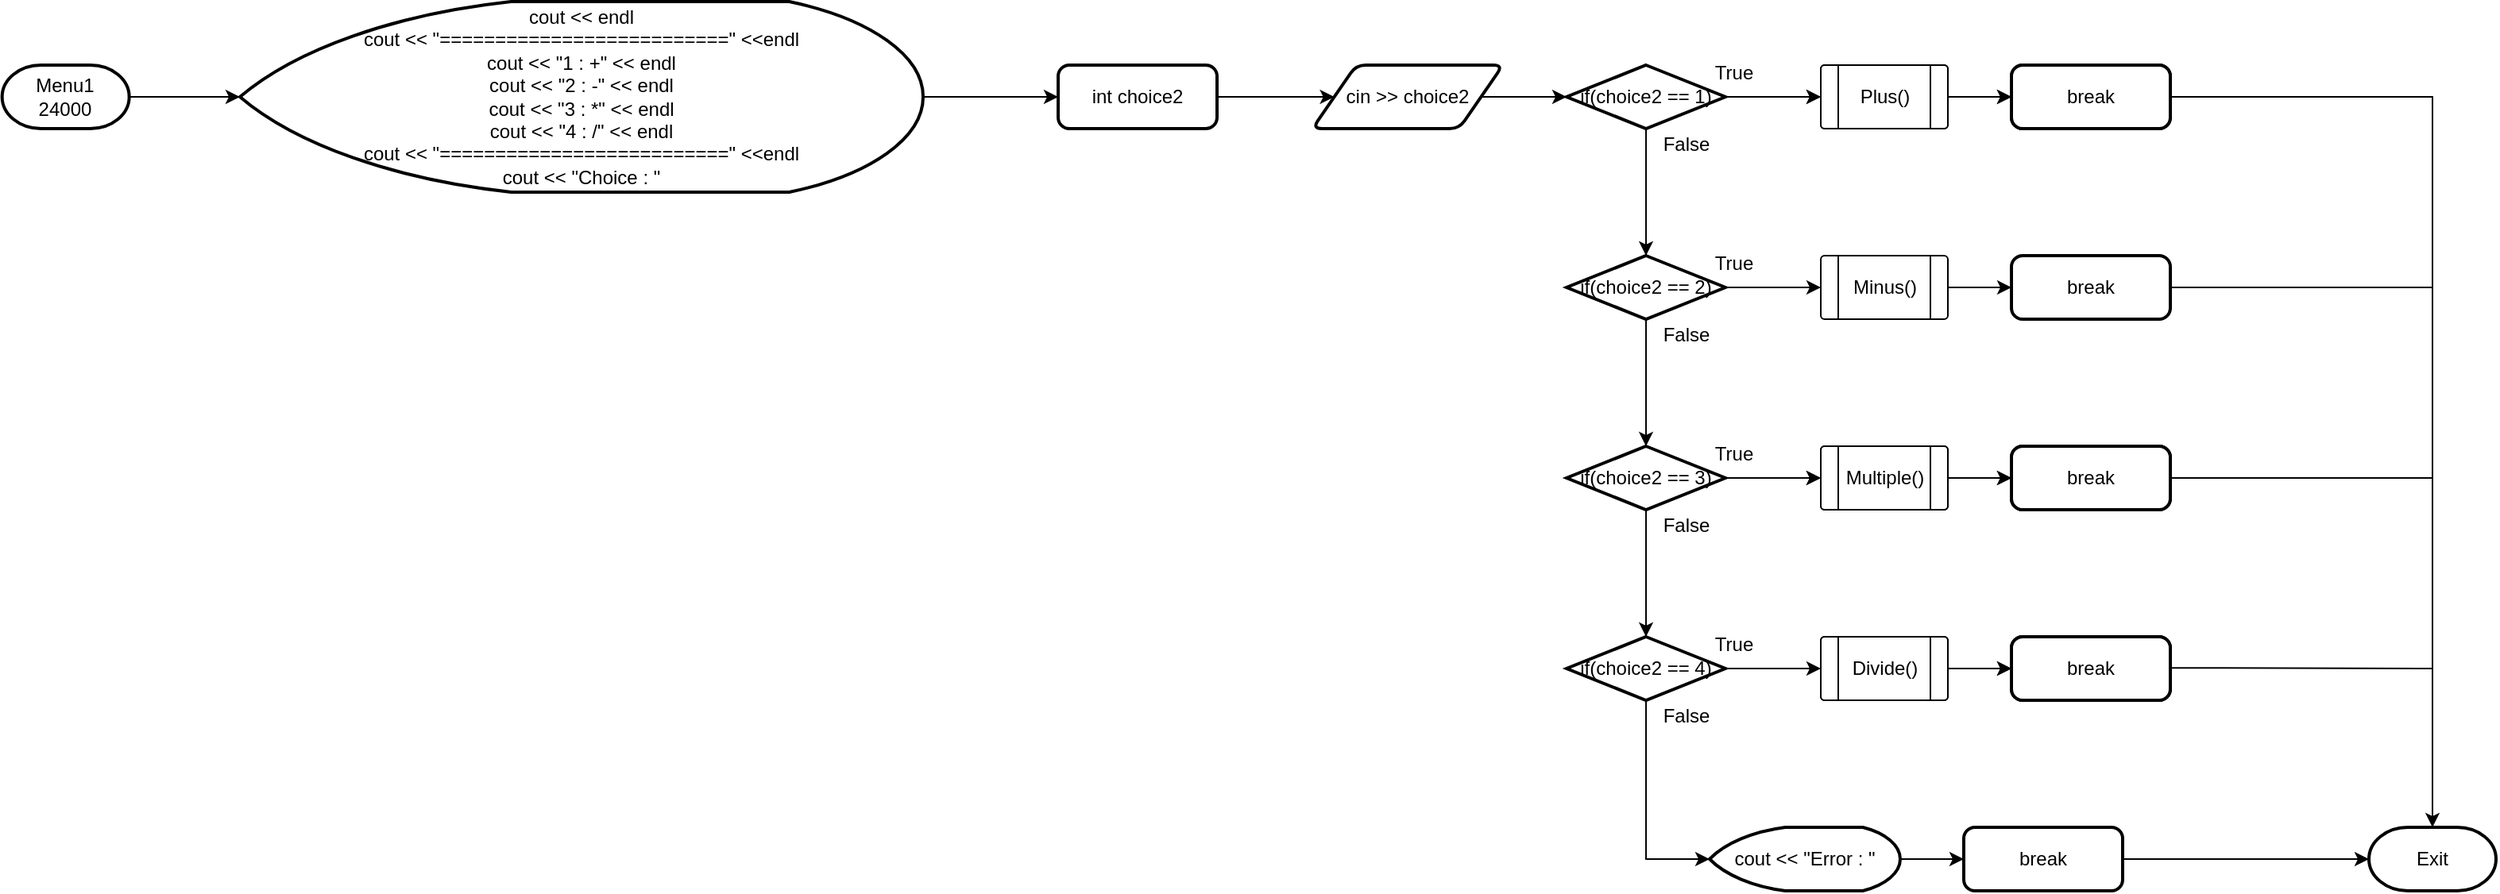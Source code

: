 <mxfile version="20.5.2" type="device"><diagram id="4euqKIPCQGbm8Bl3GkUz" name="Page-1"><mxGraphModel dx="-1128" dy="832" grid="1" gridSize="10" guides="1" tooltips="1" connect="1" arrows="1" fold="1" page="1" pageScale="1" pageWidth="850" pageHeight="1100" math="0" shadow="0"><root><mxCell id="0"/><mxCell id="1" parent="0"/><mxCell id="2s7D91SaxI3xiYmXIKI9-1" value="" style="edgeStyle=orthogonalEdgeStyle;rounded=0;orthogonalLoop=1;jettySize=auto;html=1;exitX=1;exitY=0.5;exitDx=0;exitDy=0;exitPerimeter=0;" edge="1" parent="1" source="2s7D91SaxI3xiYmXIKI9-63" target="2s7D91SaxI3xiYmXIKI9-3"><mxGeometry relative="1" as="geometry"><mxPoint x="3135" y="700" as="sourcePoint"/></mxGeometry></mxCell><mxCell id="2s7D91SaxI3xiYmXIKI9-2" value="" style="edgeStyle=orthogonalEdgeStyle;rounded=0;orthogonalLoop=1;jettySize=auto;html=1;" edge="1" parent="1" source="2s7D91SaxI3xiYmXIKI9-3" target="2s7D91SaxI3xiYmXIKI9-65"><mxGeometry relative="1" as="geometry"/></mxCell><mxCell id="2s7D91SaxI3xiYmXIKI9-3" value="cout &amp;lt;&amp;lt; endl&lt;br&gt;cout &amp;lt;&amp;lt; &quot;==========================&quot; &amp;lt;&amp;lt;endl&lt;br&gt;cout &amp;lt;&amp;lt; &quot;1 : +&quot; &amp;lt;&amp;lt; endl&lt;br&gt;cout &amp;lt;&amp;lt; &quot;2 : -&quot; &amp;lt;&amp;lt; endl&lt;br&gt;cout &amp;lt;&amp;lt; &quot;3 : *&quot; &amp;lt;&amp;lt; endl&lt;br&gt;cout &amp;lt;&amp;lt; &quot;4 : /&quot; &amp;lt;&amp;lt; endl&lt;br&gt;cout &amp;lt;&amp;lt; &quot;==========================&quot; &amp;lt;&amp;lt;endl&lt;br&gt;cout &amp;lt;&amp;lt; &quot;Choice : &quot;" style="strokeWidth=2;html=1;shape=mxgraph.flowchart.display;whiteSpace=wrap;" vertex="1" parent="1"><mxGeometry x="3205" y="640" width="430" height="120" as="geometry"/></mxCell><mxCell id="2s7D91SaxI3xiYmXIKI9-4" value="" style="edgeStyle=orthogonalEdgeStyle;rounded=0;orthogonalLoop=1;jettySize=auto;html=1;" edge="1" parent="1" source="2s7D91SaxI3xiYmXIKI9-5" target="2s7D91SaxI3xiYmXIKI9-8"><mxGeometry relative="1" as="geometry"/></mxCell><mxCell id="2s7D91SaxI3xiYmXIKI9-5" value="cin &amp;gt;&amp;gt; choice2" style="shape=parallelogram;html=1;strokeWidth=2;perimeter=parallelogramPerimeter;whiteSpace=wrap;rounded=1;arcSize=12;size=0.23;" vertex="1" parent="1"><mxGeometry x="3880" y="680" width="120" height="40" as="geometry"/></mxCell><mxCell id="2s7D91SaxI3xiYmXIKI9-6" value="" style="edgeStyle=orthogonalEdgeStyle;rounded=0;orthogonalLoop=1;jettySize=auto;html=1;" edge="1" parent="1" source="2s7D91SaxI3xiYmXIKI9-8" target="2s7D91SaxI3xiYmXIKI9-10"><mxGeometry relative="1" as="geometry"/></mxCell><mxCell id="2s7D91SaxI3xiYmXIKI9-7" value="" style="edgeStyle=orthogonalEdgeStyle;rounded=0;orthogonalLoop=1;jettySize=auto;html=1;" edge="1" parent="1" source="2s7D91SaxI3xiYmXIKI9-8" target="2s7D91SaxI3xiYmXIKI9-11"><mxGeometry relative="1" as="geometry"><Array as="points"><mxPoint x="4220" y="700"/></Array></mxGeometry></mxCell><mxCell id="2s7D91SaxI3xiYmXIKI9-8" value="if(choice2 == 1)&lt;span style=&quot;color: rgba(0, 0, 0, 0); font-family: monospace; font-size: 0px; text-align: start;&quot;&gt;%3CmxGraphModel%3E%3Croot%3E%3CmxCell%20id%3D%220%22%2F%3E%3CmxCell%20id%3D%221%22%20parent%3D%220%22%2F%3E%3CmxCell%20id%3D%222%22%20value%3D%22case%201%22%20style%3D%22strokeWidth%3D2%3Bhtml%3D1%3Bshape%3Dmxgraph.flowchart.decision%3BwhiteSpace%3Dwrap%3B%22%20vertex%3D%221%22%20parent%3D%221%22%3E%3CmxGeometry%20x%3D%22630%22%20y%3D%221440%22%20width%3D%22100%22%20height%3D%2240%22%20as%3D%22geometry%22%2F%3E%3C%2FmxCell%3E%3C%2Froot%3E%3C%2FmxGraphModel%3E&lt;/span&gt;&lt;span style=&quot;color: rgba(0, 0, 0, 0); font-family: monospace; font-size: 0px; text-align: start;&quot;&gt;%3CmxGraphModel%3E%3Croot%3E%3CmxCell%20id%3D%220%22%2F%3E%3CmxCell%20id%3D%221%22%20parent%3D%220%22%2F%3E%3CmxCell%20id%3D%222%22%20value%3D%22case%201%22%20style%3D%22strokeWidth%3D2%3Bhtml%3D1%3Bshape%3Dmxgraph.flowchart.decision%3BwhiteSpace%3Dwrap%3B%22%20vertex%3D%221%22%20parent%3D%221%22%3E%3CmxGeometry%20x%3D%22630%22%20y%3D%221440%22%20width%3D%22100%22%20height%3D%2240%22%20as%3D%22geometry%22%2F%3E%3C%2FmxCell%3E%3C%2Froot%3E%3C%2FmxGraphModel%3E&lt;/span&gt;" style="strokeWidth=2;html=1;shape=mxgraph.flowchart.decision;whiteSpace=wrap;" vertex="1" parent="1"><mxGeometry x="4040" y="680" width="100" height="40" as="geometry"/></mxCell><mxCell id="2s7D91SaxI3xiYmXIKI9-9" value="" style="edgeStyle=orthogonalEdgeStyle;rounded=0;orthogonalLoop=1;jettySize=auto;html=1;" edge="1" parent="1" source="2s7D91SaxI3xiYmXIKI9-10" target="2s7D91SaxI3xiYmXIKI9-26"><mxGeometry relative="1" as="geometry"/></mxCell><mxCell id="2s7D91SaxI3xiYmXIKI9-10" value="if(choice2 == 2)&lt;span style=&quot;color: rgba(0, 0, 0, 0); font-family: monospace; font-size: 0px; text-align: start;&quot;&gt;%3CmxGraphModel%3E%3Croot%3E%3CmxCell%20id%3D%220%22%2F%3E%3CmxCell%20id%3D%221%22%20parent%3D%220%22%2F%3E%3CmxCell%20id%3D%222%22%20value%3D%22case%201%22%20style%3D%22strokeWidth%3D2%3Bhtml%3D1%3Bshape%3Dmxgraph.flowchart.decision%3BwhiteSpace%3Dwrap%3B%22%20vertex%3D%221%22%20parent%3D%221%22%3E%3CmxGeometry%20x%3D%22630%22%20y%3D%221440%22%20width%3D%22100%22%20height%3D%2240%22%20as%3D%22geometry%22%2F%3E%3C%2FmxCell%3E%3C%2Froot%3E%3C%2FmxGraphModel%3E&lt;/span&gt;&lt;span style=&quot;color: rgba(0, 0, 0, 0); font-family: monospace; font-size: 0px; text-align: start;&quot;&gt;%3CmxGraphModel%3E%3Croot%3E%3CmxCell%20id%3D%220%22%2F%3E%3CmxCell%20id%3D%221%22%20parent%3D%220%22%2F%3E%3CmxCell%20id%3D%222%22%20value%3D%22case%201%22%20style%3D%22strokeWidth%3D2%3Bhtml%3D1%3Bshape%3Dmxgraph.flowchart.decision%3BwhiteSpace%3Dwrap%3B%22%20vertex%3D%221%22%20parent%3D%221%22%3E%3CmxGeometry%20x%3D%22630%22%20y%3D%221440%22%20width%3D%22100%22%20height%3D%2240%22%20as%3D%22geometry%22%2F%3E%3C%2FmxCell%3E%3C%2Froot%3E%3C%2FmxGraphModel%3E)&lt;/span&gt;" style="strokeWidth=2;html=1;shape=mxgraph.flowchart.decision;whiteSpace=wrap;" vertex="1" parent="1"><mxGeometry x="4040" y="800" width="100" height="40" as="geometry"/></mxCell><mxCell id="2s7D91SaxI3xiYmXIKI9-11" value="" style="verticalLabelPosition=bottom;verticalAlign=top;html=1;shape=process;whiteSpace=wrap;rounded=1;size=0.14;arcSize=6;fillColor=default;" vertex="1" parent="1"><mxGeometry x="4200" y="680" width="80" height="40" as="geometry"/></mxCell><mxCell id="2s7D91SaxI3xiYmXIKI9-12" value="" style="edgeStyle=orthogonalEdgeStyle;rounded=0;orthogonalLoop=1;jettySize=auto;html=1;exitX=1;exitY=0.5;exitDx=0;exitDy=0;" edge="1" parent="1" source="2s7D91SaxI3xiYmXIKI9-11" target="2s7D91SaxI3xiYmXIKI9-14"><mxGeometry relative="1" as="geometry"><mxPoint x="4220" y="770" as="sourcePoint"/></mxGeometry></mxCell><mxCell id="2s7D91SaxI3xiYmXIKI9-13" value="Plus()" style="text;html=1;align=center;verticalAlign=middle;resizable=0;points=[];autosize=1;strokeColor=none;fillColor=none;" vertex="1" parent="1"><mxGeometry x="4215" y="685" width="50" height="30" as="geometry"/></mxCell><mxCell id="2s7D91SaxI3xiYmXIKI9-14" value="break" style="rounded=1;whiteSpace=wrap;html=1;absoluteArcSize=1;arcSize=14;strokeWidth=2;" vertex="1" parent="1"><mxGeometry x="4320" y="680" width="100" height="40" as="geometry"/></mxCell><mxCell id="2s7D91SaxI3xiYmXIKI9-15" value="" style="edgeStyle=orthogonalEdgeStyle;rounded=0;orthogonalLoop=1;jettySize=auto;html=1;" edge="1" parent="1" target="2s7D91SaxI3xiYmXIKI9-16"><mxGeometry relative="1" as="geometry"><mxPoint x="4140" y="700.0" as="sourcePoint"/><Array as="points"><mxPoint x="4220" y="700"/></Array></mxGeometry></mxCell><mxCell id="2s7D91SaxI3xiYmXIKI9-16" value="" style="verticalLabelPosition=bottom;verticalAlign=top;html=1;shape=process;whiteSpace=wrap;rounded=1;size=0.14;arcSize=6;fillColor=default;" vertex="1" parent="1"><mxGeometry x="4200" y="680" width="80" height="40" as="geometry"/></mxCell><mxCell id="2s7D91SaxI3xiYmXIKI9-17" value="" style="edgeStyle=orthogonalEdgeStyle;rounded=0;orthogonalLoop=1;jettySize=auto;html=1;exitX=1;exitY=0.5;exitDx=0;exitDy=0;" edge="1" parent="1" source="2s7D91SaxI3xiYmXIKI9-16" target="2s7D91SaxI3xiYmXIKI9-19"><mxGeometry relative="1" as="geometry"><mxPoint x="4220" y="770" as="sourcePoint"/></mxGeometry></mxCell><mxCell id="2s7D91SaxI3xiYmXIKI9-18" value="Plus()" style="text;html=1;align=center;verticalAlign=middle;resizable=0;points=[];autosize=1;strokeColor=none;fillColor=none;" vertex="1" parent="1"><mxGeometry x="4215" y="685" width="50" height="30" as="geometry"/></mxCell><mxCell id="2s7D91SaxI3xiYmXIKI9-19" value="break" style="rounded=1;whiteSpace=wrap;html=1;absoluteArcSize=1;arcSize=14;strokeWidth=2;" vertex="1" parent="1"><mxGeometry x="4320" y="680" width="100" height="40" as="geometry"/></mxCell><mxCell id="2s7D91SaxI3xiYmXIKI9-20" value="" style="edgeStyle=orthogonalEdgeStyle;rounded=0;orthogonalLoop=1;jettySize=auto;html=1;exitX=1;exitY=0.5;exitDx=0;exitDy=0;exitPerimeter=0;" edge="1" parent="1" source="2s7D91SaxI3xiYmXIKI9-10" target="2s7D91SaxI3xiYmXIKI9-21"><mxGeometry relative="1" as="geometry"><mxPoint x="4140" y="820" as="sourcePoint"/><Array as="points"/></mxGeometry></mxCell><mxCell id="2s7D91SaxI3xiYmXIKI9-21" value="" style="verticalLabelPosition=bottom;verticalAlign=top;html=1;shape=process;whiteSpace=wrap;rounded=1;size=0.14;arcSize=6;fillColor=default;" vertex="1" parent="1"><mxGeometry x="4200" y="800" width="80" height="40" as="geometry"/></mxCell><mxCell id="2s7D91SaxI3xiYmXIKI9-22" value="" style="edgeStyle=orthogonalEdgeStyle;rounded=0;orthogonalLoop=1;jettySize=auto;html=1;exitX=1;exitY=0.5;exitDx=0;exitDy=0;" edge="1" parent="1" source="2s7D91SaxI3xiYmXIKI9-21" target="2s7D91SaxI3xiYmXIKI9-24"><mxGeometry relative="1" as="geometry"><mxPoint x="4220" y="890" as="sourcePoint"/></mxGeometry></mxCell><mxCell id="2s7D91SaxI3xiYmXIKI9-23" value="Minus()" style="text;html=1;align=center;verticalAlign=middle;resizable=0;points=[];autosize=1;strokeColor=none;fillColor=none;" vertex="1" parent="1"><mxGeometry x="4210" y="805" width="60" height="30" as="geometry"/></mxCell><mxCell id="2s7D91SaxI3xiYmXIKI9-24" value="break" style="rounded=1;whiteSpace=wrap;html=1;absoluteArcSize=1;arcSize=14;strokeWidth=2;" vertex="1" parent="1"><mxGeometry x="4320" y="800" width="100" height="40" as="geometry"/></mxCell><mxCell id="2s7D91SaxI3xiYmXIKI9-25" value="" style="edgeStyle=orthogonalEdgeStyle;rounded=0;orthogonalLoop=1;jettySize=auto;html=1;" edge="1" parent="1" source="2s7D91SaxI3xiYmXIKI9-26" target="2s7D91SaxI3xiYmXIKI9-27"><mxGeometry relative="1" as="geometry"/></mxCell><mxCell id="2s7D91SaxI3xiYmXIKI9-26" value="if(choice2 == 3)&lt;span style=&quot;color: rgba(0, 0, 0, 0); font-family: monospace; font-size: 0px; text-align: start;&quot;&gt;%3CmxGraphModel%3E%3Croot%3E%3CmxCell%20id%3D%220%22%2F%3E%3CmxCell%20id%3D%221%22%20parent%3D%220%22%2F%3E%3CmxCell%20id%3D%222%22%20value%3D%22case%201%22%20style%3D%22strokeWidth%3D2%3Bhtml%3D1%3Bshape%3Dmxgraph.flowchart.decision%3BwhiteSpace%3Dwrap%3B%22%20vertex%3D%221%22%20parent%3D%221%22%3E%3CmxGeometry%20x%3D%22630%22%20y%3D%221440%22%20width%3D%22100%22%20height%3D%2240%22%20as%3D%22geometry%22%2F%3E%3C%2FmxCell%3E%3C%2Froot%3E%3C%2FmxGraphModel%3E&lt;/span&gt;&lt;span style=&quot;color: rgba(0, 0, 0, 0); font-family: monospace; font-size: 0px; text-align: start;&quot;&gt;%3CmxGraphModel%3E%3Croot%3E%3CmxCell%20id%3D%220%22%2F%3E%3CmxCell%20id%3D%221%22%20parent%3D%220%22%2F%3E%3CmxCell%20id%3D%222%22%20value%3D%22case%201%22%20style%3D%22strokeWidth%3D2%3Bhtml%3D1%3Bshape%3Dmxgraph.flowchart.decision%3BwhiteSpace%3Dwrap%3B%22%20vertex%3D%221%22%20parent%3D%221%22%3E%3CmxGeometry%20x%3D%22630%22%20y%3D%221440%22%20width%3D%22100%22%20height%3D%2240%22%20as%3D%22geometry%22%2F%3E%3C%2FmxCell%3E%3C%2Froot%3E%3C%2FmxGraphModel%3E&lt;/span&gt;" style="strokeWidth=2;html=1;shape=mxgraph.flowchart.decision;whiteSpace=wrap;" vertex="1" parent="1"><mxGeometry x="4040" y="920" width="100" height="40" as="geometry"/></mxCell><mxCell id="2s7D91SaxI3xiYmXIKI9-27" value="if(choice2 == 4)&lt;span style=&quot;color: rgba(0, 0, 0, 0); font-family: monospace; font-size: 0px; text-align: start;&quot;&gt;%3CmxGraphModel%3E%3Croot%3E%3CmxCell%20id%3D%220%22%2F%3E%3CmxCell%20id%3D%221%22%20parent%3D%220%22%2F%3E%3CmxCell%20id%3D%222%22%20value%3D%22case%201%22%20style%3D%22strokeWidth%3D2%3Bhtml%3D1%3Bshape%3Dmxgraph.flowchart.decision%3BwhiteSpace%3Dwrap%3B%22%20vertex%3D%221%22%20parent%3D%221%22%3E%3CmxGeometry%20x%3D%22630%22%20y%3D%221440%22%20width%3D%22100%22%20height%3D%2240%22%20as%3D%22geometry%22%2F%3E%3C%2FmxCell%3E%3C%2Froot%3E%3C%2FmxGraphModel%3E&lt;/span&gt;&lt;span style=&quot;color: rgba(0, 0, 0, 0); font-family: monospace; font-size: 0px; text-align: start;&quot;&gt;%3CmxGraphModel%3E%3Croot%3E%3CmxCell%20id%3D%220%22%2F%3E%3CmxCell%20id%3D%221%22%20parent%3D%220%22%2F%3E%3CmxCell%20id%3D%222%22%20value%3D%22case%201%22%20style%3D%22strokeWidth%3D2%3Bhtml%3D1%3Bshape%3Dmxgraph.flowchart.decision%3BwhiteSpace%3Dwrap%3B%22%20vertex%3D%221%22%20parent%3D%221%22%3E%3CmxGeometry%20x%3D%22630%22%20y%3D%221440%22%20width%3D%22100%22%20height%3D%2240%22%20as%3D%22geometry%22%2F%3E%3C%2FmxCell%3E%3C%2Froot%3E%3C%2FmxGraphModel%3E&lt;/span&gt;" style="strokeWidth=2;html=1;shape=mxgraph.flowchart.decision;whiteSpace=wrap;" vertex="1" parent="1"><mxGeometry x="4040" y="1040" width="100" height="40" as="geometry"/></mxCell><mxCell id="2s7D91SaxI3xiYmXIKI9-28" value="" style="edgeStyle=orthogonalEdgeStyle;rounded=0;orthogonalLoop=1;jettySize=auto;html=1;" edge="1" parent="1" target="2s7D91SaxI3xiYmXIKI9-29"><mxGeometry relative="1" as="geometry"><mxPoint x="4140" y="940.0" as="sourcePoint"/><Array as="points"><mxPoint x="4220" y="940"/></Array></mxGeometry></mxCell><mxCell id="2s7D91SaxI3xiYmXIKI9-29" value="" style="verticalLabelPosition=bottom;verticalAlign=top;html=1;shape=process;whiteSpace=wrap;rounded=1;size=0.14;arcSize=6;fillColor=default;" vertex="1" parent="1"><mxGeometry x="4200" y="920" width="80" height="40" as="geometry"/></mxCell><mxCell id="2s7D91SaxI3xiYmXIKI9-30" value="" style="edgeStyle=orthogonalEdgeStyle;rounded=0;orthogonalLoop=1;jettySize=auto;html=1;exitX=1;exitY=0.5;exitDx=0;exitDy=0;" edge="1" parent="1" source="2s7D91SaxI3xiYmXIKI9-29" target="2s7D91SaxI3xiYmXIKI9-32"><mxGeometry relative="1" as="geometry"><mxPoint x="4220" y="1010" as="sourcePoint"/></mxGeometry></mxCell><mxCell id="2s7D91SaxI3xiYmXIKI9-31" value="Plus()" style="text;html=1;align=center;verticalAlign=middle;resizable=0;points=[];autosize=1;strokeColor=none;fillColor=none;" vertex="1" parent="1"><mxGeometry x="4215" y="925" width="50" height="30" as="geometry"/></mxCell><mxCell id="2s7D91SaxI3xiYmXIKI9-32" value="break" style="rounded=1;whiteSpace=wrap;html=1;absoluteArcSize=1;arcSize=14;strokeWidth=2;" vertex="1" parent="1"><mxGeometry x="4320" y="920" width="100" height="40" as="geometry"/></mxCell><mxCell id="2s7D91SaxI3xiYmXIKI9-33" value="" style="edgeStyle=orthogonalEdgeStyle;rounded=0;orthogonalLoop=1;jettySize=auto;html=1;exitX=1;exitY=0.5;exitDx=0;exitDy=0;exitPerimeter=0;" edge="1" parent="1" source="2s7D91SaxI3xiYmXIKI9-26" target="2s7D91SaxI3xiYmXIKI9-34"><mxGeometry relative="1" as="geometry"><mxPoint x="4170" y="980" as="sourcePoint"/><Array as="points"/></mxGeometry></mxCell><mxCell id="2s7D91SaxI3xiYmXIKI9-34" value="" style="verticalLabelPosition=bottom;verticalAlign=top;html=1;shape=process;whiteSpace=wrap;rounded=1;size=0.14;arcSize=6;fillColor=default;" vertex="1" parent="1"><mxGeometry x="4200" y="920" width="80" height="40" as="geometry"/></mxCell><mxCell id="2s7D91SaxI3xiYmXIKI9-35" value="" style="edgeStyle=orthogonalEdgeStyle;rounded=0;orthogonalLoop=1;jettySize=auto;html=1;exitX=1;exitY=0.5;exitDx=0;exitDy=0;" edge="1" parent="1" source="2s7D91SaxI3xiYmXIKI9-34" target="2s7D91SaxI3xiYmXIKI9-37"><mxGeometry relative="1" as="geometry"><mxPoint x="4220" y="1010" as="sourcePoint"/></mxGeometry></mxCell><mxCell id="2s7D91SaxI3xiYmXIKI9-36" value="Multiple()" style="text;html=1;align=center;verticalAlign=middle;resizable=0;points=[];autosize=1;strokeColor=none;fillColor=none;" vertex="1" parent="1"><mxGeometry x="4205" y="925" width="70" height="30" as="geometry"/></mxCell><mxCell id="2s7D91SaxI3xiYmXIKI9-37" value="break" style="rounded=1;whiteSpace=wrap;html=1;absoluteArcSize=1;arcSize=14;strokeWidth=2;" vertex="1" parent="1"><mxGeometry x="4320" y="920" width="100" height="40" as="geometry"/></mxCell><mxCell id="2s7D91SaxI3xiYmXIKI9-38" value="" style="edgeStyle=orthogonalEdgeStyle;rounded=0;orthogonalLoop=1;jettySize=auto;html=1;exitX=0.5;exitY=1;exitDx=0;exitDy=0;exitPerimeter=0;entryX=0;entryY=0.5;entryDx=0;entryDy=0;entryPerimeter=0;" edge="1" parent="1" source="2s7D91SaxI3xiYmXIKI9-27" target="2s7D91SaxI3xiYmXIKI9-53"><mxGeometry relative="1" as="geometry"><mxPoint x="4070" y="1090" as="sourcePoint"/><mxPoint x="4090" y="1160" as="targetPoint"/></mxGeometry></mxCell><mxCell id="2s7D91SaxI3xiYmXIKI9-39" value="" style="edgeStyle=orthogonalEdgeStyle;rounded=0;orthogonalLoop=1;jettySize=auto;html=1;" edge="1" parent="1" target="2s7D91SaxI3xiYmXIKI9-40"><mxGeometry relative="1" as="geometry"><mxPoint x="4140" y="1060.0" as="sourcePoint"/><Array as="points"><mxPoint x="4220" y="1060"/></Array></mxGeometry></mxCell><mxCell id="2s7D91SaxI3xiYmXIKI9-40" value="" style="verticalLabelPosition=bottom;verticalAlign=top;html=1;shape=process;whiteSpace=wrap;rounded=1;size=0.14;arcSize=6;fillColor=default;" vertex="1" parent="1"><mxGeometry x="4200" y="1040" width="80" height="40" as="geometry"/></mxCell><mxCell id="2s7D91SaxI3xiYmXIKI9-41" value="" style="edgeStyle=orthogonalEdgeStyle;rounded=0;orthogonalLoop=1;jettySize=auto;html=1;exitX=1;exitY=0.5;exitDx=0;exitDy=0;" edge="1" parent="1" source="2s7D91SaxI3xiYmXIKI9-40" target="2s7D91SaxI3xiYmXIKI9-43"><mxGeometry relative="1" as="geometry"><mxPoint x="4220" y="1130" as="sourcePoint"/></mxGeometry></mxCell><mxCell id="2s7D91SaxI3xiYmXIKI9-42" value="Plus()" style="text;html=1;align=center;verticalAlign=middle;resizable=0;points=[];autosize=1;strokeColor=none;fillColor=none;" vertex="1" parent="1"><mxGeometry x="4215" y="1045" width="50" height="30" as="geometry"/></mxCell><mxCell id="2s7D91SaxI3xiYmXIKI9-43" value="break" style="rounded=1;whiteSpace=wrap;html=1;absoluteArcSize=1;arcSize=14;strokeWidth=2;" vertex="1" parent="1"><mxGeometry x="4320" y="1040" width="100" height="40" as="geometry"/></mxCell><mxCell id="2s7D91SaxI3xiYmXIKI9-44" value="" style="verticalLabelPosition=bottom;verticalAlign=top;html=1;shape=process;whiteSpace=wrap;rounded=1;size=0.14;arcSize=6;fillColor=default;" vertex="1" parent="1"><mxGeometry x="4200" y="1040" width="80" height="40" as="geometry"/></mxCell><mxCell id="2s7D91SaxI3xiYmXIKI9-45" value="" style="edgeStyle=orthogonalEdgeStyle;rounded=0;orthogonalLoop=1;jettySize=auto;html=1;exitX=1;exitY=0.5;exitDx=0;exitDy=0;" edge="1" parent="1" source="2s7D91SaxI3xiYmXIKI9-44" target="2s7D91SaxI3xiYmXIKI9-47"><mxGeometry relative="1" as="geometry"><mxPoint x="4220" y="1130" as="sourcePoint"/></mxGeometry></mxCell><mxCell id="2s7D91SaxI3xiYmXIKI9-46" value="Divide()" style="text;html=1;align=center;verticalAlign=middle;resizable=0;points=[];autosize=1;strokeColor=none;fillColor=none;" vertex="1" parent="1"><mxGeometry x="4210" y="1045" width="60" height="30" as="geometry"/></mxCell><mxCell id="2s7D91SaxI3xiYmXIKI9-47" value="break" style="rounded=1;whiteSpace=wrap;html=1;absoluteArcSize=1;arcSize=14;strokeWidth=2;" vertex="1" parent="1"><mxGeometry x="4320" y="1040" width="100" height="40" as="geometry"/></mxCell><mxCell id="2s7D91SaxI3xiYmXIKI9-48" value="True" style="text;html=1;align=center;verticalAlign=middle;resizable=0;points=[];autosize=1;strokeColor=none;fillColor=none;" vertex="1" parent="1"><mxGeometry x="4120" y="670" width="50" height="30" as="geometry"/></mxCell><mxCell id="2s7D91SaxI3xiYmXIKI9-49" value="True" style="text;html=1;align=center;verticalAlign=middle;resizable=0;points=[];autosize=1;strokeColor=none;fillColor=none;" vertex="1" parent="1"><mxGeometry x="4120" y="790" width="50" height="30" as="geometry"/></mxCell><mxCell id="2s7D91SaxI3xiYmXIKI9-50" value="True" style="text;html=1;align=center;verticalAlign=middle;resizable=0;points=[];autosize=1;strokeColor=none;fillColor=none;" vertex="1" parent="1"><mxGeometry x="4120" y="910" width="50" height="30" as="geometry"/></mxCell><mxCell id="2s7D91SaxI3xiYmXIKI9-51" value="True" style="text;html=1;align=center;verticalAlign=middle;resizable=0;points=[];autosize=1;strokeColor=none;fillColor=none;" vertex="1" parent="1"><mxGeometry x="4120" y="1030" width="50" height="30" as="geometry"/></mxCell><mxCell id="2s7D91SaxI3xiYmXIKI9-52" value="" style="edgeStyle=orthogonalEdgeStyle;rounded=0;orthogonalLoop=1;jettySize=auto;html=1;" edge="1" parent="1" source="2s7D91SaxI3xiYmXIKI9-53" target="2s7D91SaxI3xiYmXIKI9-54"><mxGeometry relative="1" as="geometry"/></mxCell><mxCell id="2s7D91SaxI3xiYmXIKI9-53" value="cout &amp;lt;&amp;lt; &quot;Error : &quot;" style="strokeWidth=2;html=1;shape=mxgraph.flowchart.display;whiteSpace=wrap;" vertex="1" parent="1"><mxGeometry x="4130" y="1160" width="120" height="40" as="geometry"/></mxCell><mxCell id="2s7D91SaxI3xiYmXIKI9-54" value="break" style="rounded=1;whiteSpace=wrap;html=1;absoluteArcSize=1;arcSize=14;strokeWidth=2;" vertex="1" parent="1"><mxGeometry x="4290" y="1160" width="100" height="40" as="geometry"/></mxCell><mxCell id="2s7D91SaxI3xiYmXIKI9-55" value="False" style="text;html=1;align=center;verticalAlign=middle;resizable=0;points=[];autosize=1;strokeColor=none;fillColor=none;" vertex="1" parent="1"><mxGeometry x="4090" y="715" width="50" height="30" as="geometry"/></mxCell><mxCell id="2s7D91SaxI3xiYmXIKI9-56" value="False" style="text;html=1;align=center;verticalAlign=middle;resizable=0;points=[];autosize=1;strokeColor=none;fillColor=none;" vertex="1" parent="1"><mxGeometry x="4090" y="835" width="50" height="30" as="geometry"/></mxCell><mxCell id="2s7D91SaxI3xiYmXIKI9-57" value="False" style="text;html=1;align=center;verticalAlign=middle;resizable=0;points=[];autosize=1;strokeColor=none;fillColor=none;" vertex="1" parent="1"><mxGeometry x="4090" y="955" width="50" height="30" as="geometry"/></mxCell><mxCell id="2s7D91SaxI3xiYmXIKI9-58" value="False" style="text;html=1;align=center;verticalAlign=middle;resizable=0;points=[];autosize=1;strokeColor=none;fillColor=none;" vertex="1" parent="1"><mxGeometry x="4090" y="1075" width="50" height="30" as="geometry"/></mxCell><mxCell id="2s7D91SaxI3xiYmXIKI9-59" value="" style="endArrow=none;html=1;rounded=0;exitX=1;exitY=0.5;exitDx=0;exitDy=0;" edge="1" parent="1" source="2s7D91SaxI3xiYmXIKI9-24"><mxGeometry width="50" height="50" relative="1" as="geometry"><mxPoint x="4430" y="820" as="sourcePoint"/><mxPoint x="4585" y="820" as="targetPoint"/></mxGeometry></mxCell><mxCell id="2s7D91SaxI3xiYmXIKI9-60" value="" style="endArrow=none;html=1;rounded=0;" edge="1" parent="1"><mxGeometry width="50" height="50" relative="1" as="geometry"><mxPoint x="4420" y="940.0" as="sourcePoint"/><mxPoint x="4585" y="940" as="targetPoint"/></mxGeometry></mxCell><mxCell id="2s7D91SaxI3xiYmXIKI9-61" value="" style="endArrow=none;html=1;rounded=0;exitX=1;exitY=0.5;exitDx=0;exitDy=0;" edge="1" parent="1"><mxGeometry width="50" height="50" relative="1" as="geometry"><mxPoint x="4420" y="1059.6" as="sourcePoint"/><mxPoint x="4585" y="1060" as="targetPoint"/></mxGeometry></mxCell><mxCell id="2s7D91SaxI3xiYmXIKI9-62" value="" style="endArrow=none;html=1;rounded=0;exitX=1;exitY=0.5;exitDx=0;exitDy=0;" edge="1" parent="1"><mxGeometry width="50" height="50" relative="1" as="geometry"><mxPoint x="4420" y="700.0" as="sourcePoint"/><mxPoint x="4550" y="700.0" as="targetPoint"/></mxGeometry></mxCell><mxCell id="2s7D91SaxI3xiYmXIKI9-63" value="Menu1&lt;br&gt;24000" style="strokeWidth=2;html=1;shape=mxgraph.flowchart.terminator;whiteSpace=wrap;" vertex="1" parent="1"><mxGeometry x="3055.33" y="680" width="80" height="40" as="geometry"/></mxCell><mxCell id="2s7D91SaxI3xiYmXIKI9-64" value="" style="edgeStyle=orthogonalEdgeStyle;rounded=0;orthogonalLoop=1;jettySize=auto;html=1;" edge="1" parent="1" source="2s7D91SaxI3xiYmXIKI9-65" target="2s7D91SaxI3xiYmXIKI9-5"><mxGeometry relative="1" as="geometry"/></mxCell><mxCell id="2s7D91SaxI3xiYmXIKI9-65" value="int choice2" style="rounded=1;whiteSpace=wrap;html=1;absoluteArcSize=1;arcSize=14;strokeWidth=2;" vertex="1" parent="1"><mxGeometry x="3720" y="680" width="100" height="40" as="geometry"/></mxCell><mxCell id="2s7D91SaxI3xiYmXIKI9-66" value="Exit" style="strokeWidth=2;html=1;shape=mxgraph.flowchart.terminator;whiteSpace=wrap;" vertex="1" parent="1"><mxGeometry x="4545" y="1160" width="80" height="40" as="geometry"/></mxCell><mxCell id="2s7D91SaxI3xiYmXIKI9-67" value="" style="edgeStyle=orthogonalEdgeStyle;rounded=0;orthogonalLoop=1;jettySize=auto;html=1;exitX=1;exitY=0.5;exitDx=0;exitDy=0;entryX=0;entryY=0.5;entryDx=0;entryDy=0;entryPerimeter=0;" edge="1" parent="1" source="2s7D91SaxI3xiYmXIKI9-54" target="2s7D91SaxI3xiYmXIKI9-66"><mxGeometry relative="1" as="geometry"><mxPoint x="4455" y="1190" as="sourcePoint"/><mxPoint x="4495" y="1190" as="targetPoint"/></mxGeometry></mxCell><mxCell id="2s7D91SaxI3xiYmXIKI9-68" value="" style="edgeStyle=orthogonalEdgeStyle;rounded=0;orthogonalLoop=1;jettySize=auto;html=1;entryX=0.5;entryY=0;entryDx=0;entryDy=0;entryPerimeter=0;" edge="1" parent="1" target="2s7D91SaxI3xiYmXIKI9-66"><mxGeometry relative="1" as="geometry"><mxPoint x="4535" y="700" as="sourcePoint"/><mxPoint x="4555" y="1190" as="targetPoint"/><Array as="points"><mxPoint x="4585" y="700"/></Array></mxGeometry></mxCell></root></mxGraphModel></diagram></mxfile>